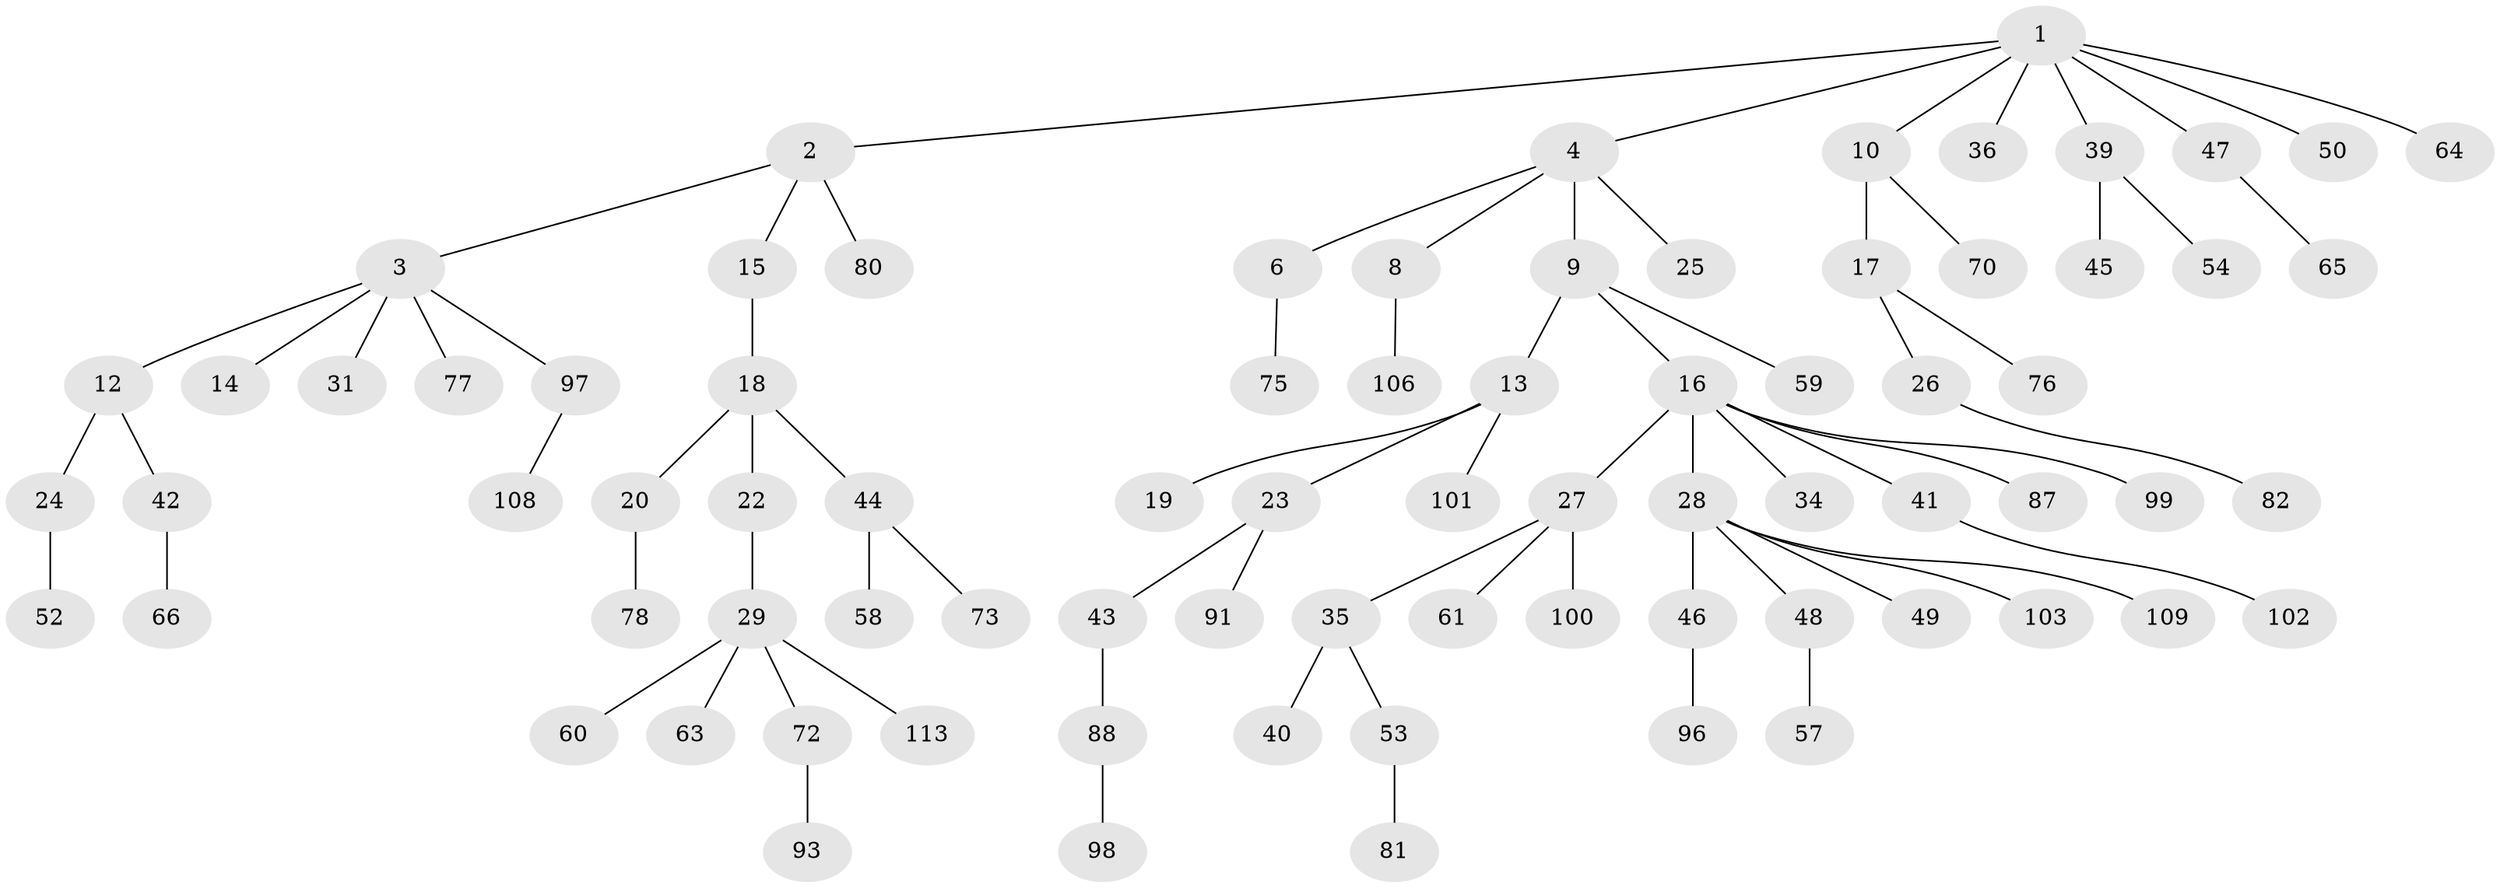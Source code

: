 // Generated by graph-tools (version 1.1) at 2025/52/02/27/25 19:52:12]
// undirected, 79 vertices, 78 edges
graph export_dot {
graph [start="1"]
  node [color=gray90,style=filled];
  1 [super="+7"];
  2 [super="+114"];
  3 [super="+33"];
  4 [super="+5"];
  6 [super="+110"];
  8 [super="+104"];
  9 [super="+11"];
  10 [super="+79"];
  12;
  13;
  14;
  15 [super="+30"];
  16 [super="+21"];
  17 [super="+37"];
  18 [super="+86"];
  19;
  20 [super="+68"];
  22;
  23 [super="+115"];
  24 [super="+94"];
  25 [super="+84"];
  26 [super="+71"];
  27 [super="+90"];
  28 [super="+32"];
  29 [super="+38"];
  31 [super="+69"];
  34;
  35 [super="+92"];
  36 [super="+107"];
  39;
  40 [super="+85"];
  41 [super="+62"];
  42 [super="+55"];
  43;
  44 [super="+56"];
  45 [super="+51"];
  46;
  47;
  48;
  49;
  50;
  52;
  53;
  54 [super="+83"];
  57;
  58;
  59;
  60 [super="+74"];
  61 [super="+111"];
  63 [super="+89"];
  64;
  65 [super="+67"];
  66;
  70;
  72;
  73;
  75;
  76;
  77;
  78;
  80;
  81;
  82 [super="+112"];
  87;
  88 [super="+95"];
  91;
  93;
  96;
  97 [super="+105"];
  98;
  99;
  100;
  101;
  102;
  103 [super="+116"];
  106;
  108;
  109;
  113;
  1 -- 2;
  1 -- 4;
  1 -- 36;
  1 -- 39;
  1 -- 50;
  1 -- 64;
  1 -- 10;
  1 -- 47;
  2 -- 3;
  2 -- 15;
  2 -- 80;
  3 -- 12;
  3 -- 14;
  3 -- 31;
  3 -- 77;
  3 -- 97;
  4 -- 25;
  4 -- 8;
  4 -- 9;
  4 -- 6;
  6 -- 75;
  8 -- 106;
  9 -- 16;
  9 -- 59;
  9 -- 13;
  10 -- 17;
  10 -- 70;
  12 -- 24;
  12 -- 42;
  13 -- 19;
  13 -- 23;
  13 -- 101;
  15 -- 18;
  16 -- 28;
  16 -- 34;
  16 -- 87;
  16 -- 41;
  16 -- 99;
  16 -- 27;
  17 -- 26;
  17 -- 76;
  18 -- 20;
  18 -- 22;
  18 -- 44;
  20 -- 78;
  22 -- 29;
  23 -- 43;
  23 -- 91;
  24 -- 52;
  26 -- 82;
  27 -- 35;
  27 -- 61;
  27 -- 100;
  28 -- 48;
  28 -- 49;
  28 -- 109;
  28 -- 46;
  28 -- 103;
  29 -- 60;
  29 -- 63;
  29 -- 72;
  29 -- 113;
  35 -- 40;
  35 -- 53;
  39 -- 45;
  39 -- 54;
  41 -- 102;
  42 -- 66;
  43 -- 88;
  44 -- 73;
  44 -- 58;
  46 -- 96;
  47 -- 65;
  48 -- 57;
  53 -- 81;
  72 -- 93;
  88 -- 98;
  97 -- 108;
}
